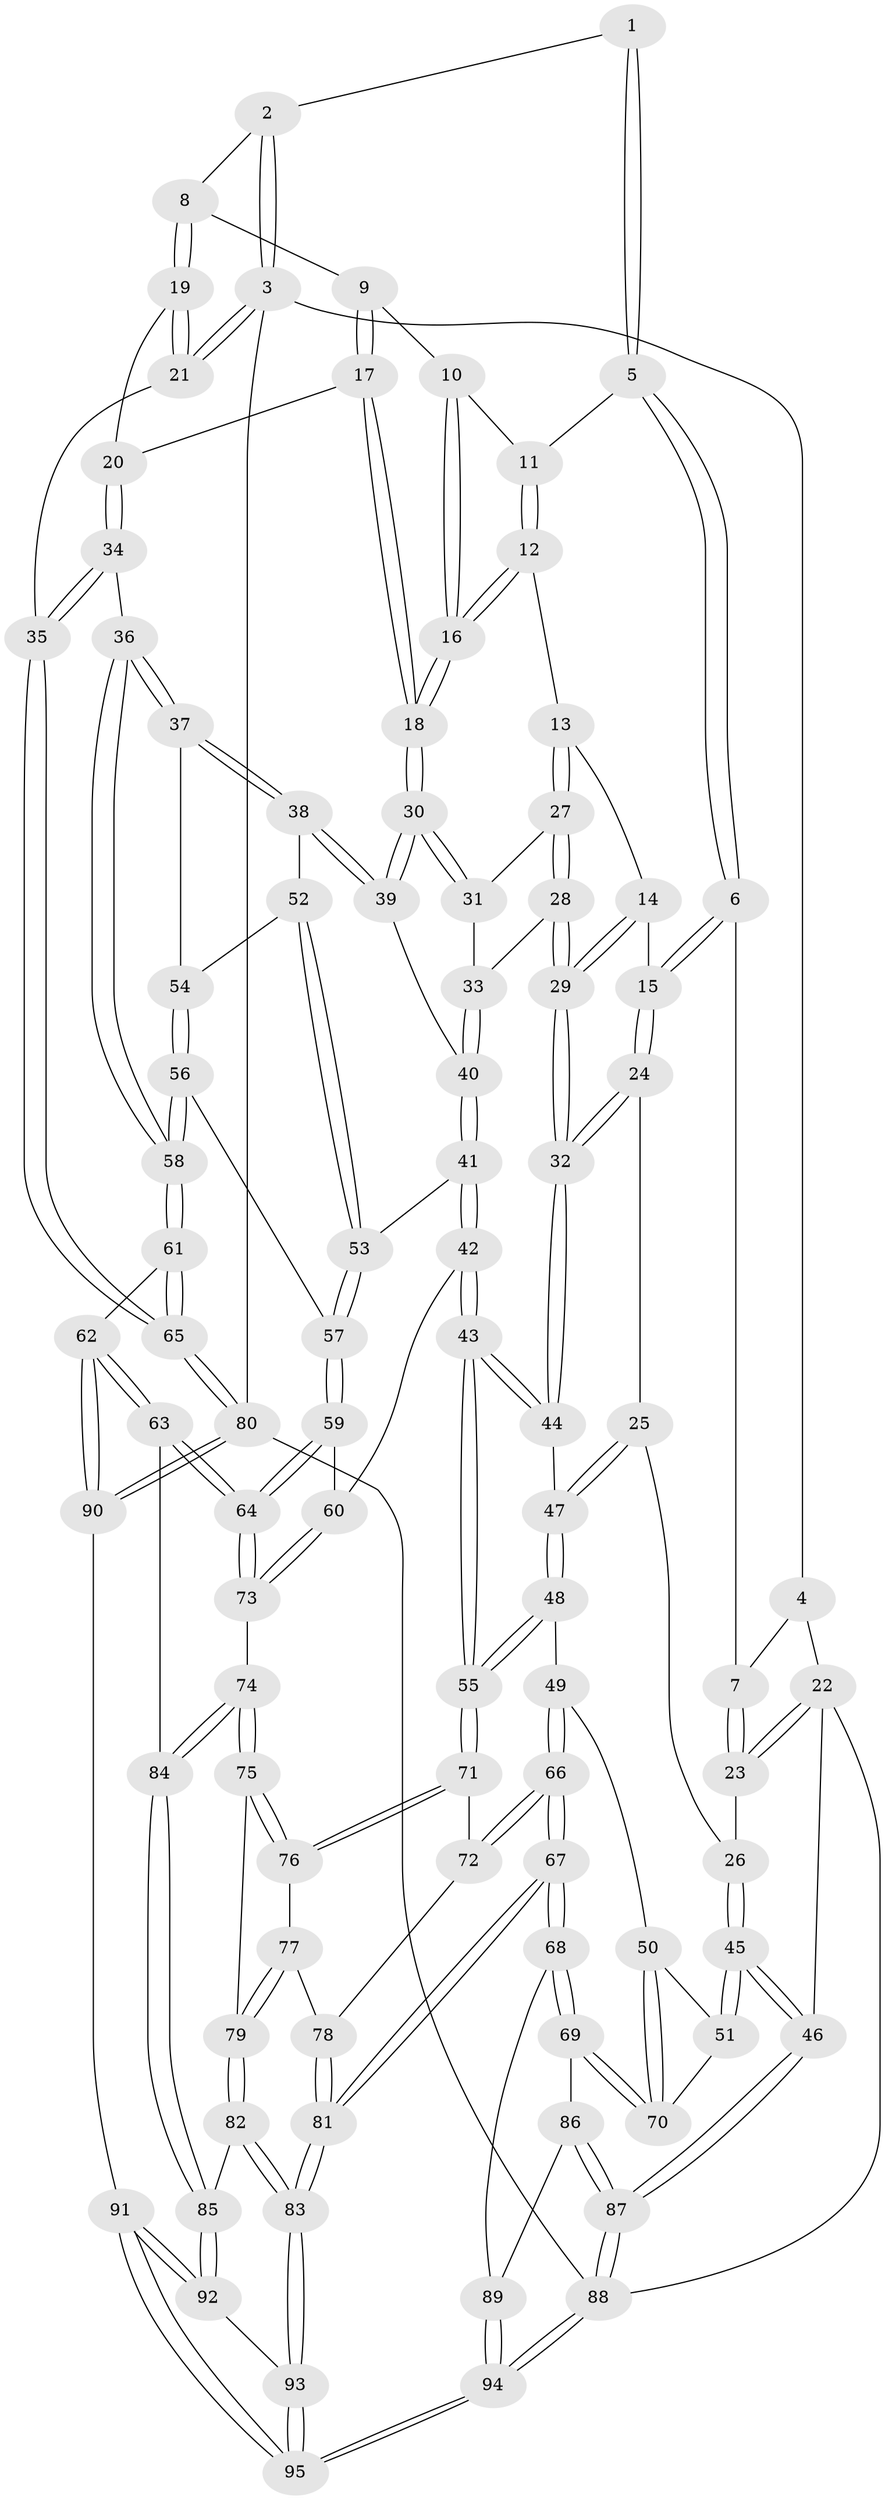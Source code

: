 // Generated by graph-tools (version 1.1) at 2025/51/03/09/25 03:51:05]
// undirected, 95 vertices, 234 edges
graph export_dot {
graph [start="1"]
  node [color=gray90,style=filled];
  1 [pos="+0.49519698691879177+0"];
  2 [pos="+0.8301004360232422+0"];
  3 [pos="+1+0"];
  4 [pos="+0.2164929123855132+0"];
  5 [pos="+0.49762114103802846+0"];
  6 [pos="+0.39452972733854386+0.14653972649481592"];
  7 [pos="+0.09990303446230954+0.1444637393903426"];
  8 [pos="+0.8829763001305202+0.13968174663087574"];
  9 [pos="+0.8253073877582536+0.15865557564538169"];
  10 [pos="+0.7264257209999818+0.15417225341156618"];
  11 [pos="+0.6163023299920495+0.11470262365126961"];
  12 [pos="+0.615760599339096+0.23603684890722598"];
  13 [pos="+0.6156256190930189+0.2362761407531511"];
  14 [pos="+0.5713074545328883+0.2571189064374889"];
  15 [pos="+0.3821660475880054+0.25268464784244327"];
  16 [pos="+0.7271174272234615+0.31313837187427146"];
  17 [pos="+0.7646424927875871+0.3356032851024767"];
  18 [pos="+0.74892878396855+0.34609778266737284"];
  19 [pos="+0.8885840824165565+0.1434402401711849"];
  20 [pos="+0.9170822664916146+0.3128339853868608"];
  21 [pos="+1+0.13467006574349977"];
  22 [pos="+0+0.1710240497729234"];
  23 [pos="+0.07417205942348869+0.1745891010208021"];
  24 [pos="+0.38042707760627503+0.26120133916126664"];
  25 [pos="+0.1695090825158365+0.34147918638988145"];
  26 [pos="+0.1611165015163442+0.33739523466247034"];
  27 [pos="+0.6018730738368516+0.32214126940827975"];
  28 [pos="+0.5742014131411949+0.3595652554523373"];
  29 [pos="+0.46280360671044785+0.3592744438077335"];
  30 [pos="+0.7464631359460894+0.35300051289094536"];
  31 [pos="+0.7004602594826723+0.3490687054507041"];
  32 [pos="+0.43798918659946917+0.3633000598139467"];
  33 [pos="+0.5936122848651304+0.38417161308229614"];
  34 [pos="+1+0.43522653499549113"];
  35 [pos="+1+0.4394392044067912"];
  36 [pos="+0.9561090618775229+0.4782045013405843"];
  37 [pos="+0.8433687122646094+0.46902344797345247"];
  38 [pos="+0.7834502280095911+0.44495813702095055"];
  39 [pos="+0.7461501119970402+0.3856460378400649"];
  40 [pos="+0.6265566090683489+0.4504110235016629"];
  41 [pos="+0.6115826140743595+0.49303903600917076"];
  42 [pos="+0.534514125631728+0.5310625479726389"];
  43 [pos="+0.4677253412490814+0.5263972555868148"];
  44 [pos="+0.43307931100496505+0.40612766491514196"];
  45 [pos="+0+0.5423843962867368"];
  46 [pos="+0+0.5434386988463916"];
  47 [pos="+0.22297425930408868+0.47177031566493416"];
  48 [pos="+0.22127059837860125+0.5149828612216336"];
  49 [pos="+0.21222603351986818+0.534764089739905"];
  50 [pos="+0.20017202770357218+0.539864188016361"];
  51 [pos="+0+0.5718284948487864"];
  52 [pos="+0.7413900475920059+0.5028999139462915"];
  53 [pos="+0.6951551146235044+0.5436920154918277"];
  54 [pos="+0.7967585334823217+0.568207510493999"];
  55 [pos="+0.45060360351740864+0.5489665458915979"];
  56 [pos="+0.7949145439276929+0.5841753328097342"];
  57 [pos="+0.6993123671814471+0.5622653547941194"];
  58 [pos="+0.8574403362137915+0.6902742701856246"];
  59 [pos="+0.6981722243583012+0.5680772357017432"];
  60 [pos="+0.5826813165683065+0.6028064004918035"];
  61 [pos="+0.8496537382230592+0.7691919273616603"];
  62 [pos="+0.779790773161873+0.7873248321287124"];
  63 [pos="+0.7214218980505855+0.762942216847949"];
  64 [pos="+0.6897544546138548+0.6854319696128911"];
  65 [pos="+1+0.9476428804872092"];
  66 [pos="+0.2758867490520509+0.6586058141236312"];
  67 [pos="+0.2566810120176873+0.8115492409270815"];
  68 [pos="+0.19177104339891593+0.8106944050827966"];
  69 [pos="+0.11921573064555335+0.7220755865037818"];
  70 [pos="+0.11517525782077995+0.715332801907239"];
  71 [pos="+0.4500687712047522+0.5507576742355251"];
  72 [pos="+0.40365081664336677+0.5981808051883679"];
  73 [pos="+0.5897770244315588+0.6175322946119669"];
  74 [pos="+0.5316067461942144+0.7039540005735141"];
  75 [pos="+0.4984475070573311+0.6820086734585216"];
  76 [pos="+0.48049330173646054+0.6467349048399101"];
  77 [pos="+0.41734537743688815+0.698316406365125"];
  78 [pos="+0.39729903854180765+0.6993144480978456"];
  79 [pos="+0.45855009835457156+0.7153590152429127"];
  80 [pos="+1+1"];
  81 [pos="+0.29418341904554657+0.8359596983658639"];
  82 [pos="+0.4131181688426808+0.8286335019897019"];
  83 [pos="+0.2964784061515983+0.8382546645731588"];
  84 [pos="+0.5839784459442907+0.7895057689212492"];
  85 [pos="+0.52463552603065+0.8457625627095552"];
  86 [pos="+0+0.782597067657138"];
  87 [pos="+0+0.7483920308883057"];
  88 [pos="+0+1"];
  89 [pos="+0.14370660275118236+0.8439012266714614"];
  90 [pos="+0.6573330219730407+1"];
  91 [pos="+0.6168547471402118+1"];
  92 [pos="+0.5733094504981813+1"];
  93 [pos="+0.29865702254049165+0.8544572554208688"];
  94 [pos="+0+1"];
  95 [pos="+0.2638527719193735+1"];
  1 -- 2;
  1 -- 5;
  1 -- 5;
  2 -- 3;
  2 -- 3;
  2 -- 8;
  3 -- 4;
  3 -- 21;
  3 -- 21;
  3 -- 80;
  4 -- 7;
  4 -- 22;
  5 -- 6;
  5 -- 6;
  5 -- 11;
  6 -- 7;
  6 -- 15;
  6 -- 15;
  7 -- 23;
  7 -- 23;
  8 -- 9;
  8 -- 19;
  8 -- 19;
  9 -- 10;
  9 -- 17;
  9 -- 17;
  10 -- 11;
  10 -- 16;
  10 -- 16;
  11 -- 12;
  11 -- 12;
  12 -- 13;
  12 -- 16;
  12 -- 16;
  13 -- 14;
  13 -- 27;
  13 -- 27;
  14 -- 15;
  14 -- 29;
  14 -- 29;
  15 -- 24;
  15 -- 24;
  16 -- 18;
  16 -- 18;
  17 -- 18;
  17 -- 18;
  17 -- 20;
  18 -- 30;
  18 -- 30;
  19 -- 20;
  19 -- 21;
  19 -- 21;
  20 -- 34;
  20 -- 34;
  21 -- 35;
  22 -- 23;
  22 -- 23;
  22 -- 46;
  22 -- 88;
  23 -- 26;
  24 -- 25;
  24 -- 32;
  24 -- 32;
  25 -- 26;
  25 -- 47;
  25 -- 47;
  26 -- 45;
  26 -- 45;
  27 -- 28;
  27 -- 28;
  27 -- 31;
  28 -- 29;
  28 -- 29;
  28 -- 33;
  29 -- 32;
  29 -- 32;
  30 -- 31;
  30 -- 31;
  30 -- 39;
  30 -- 39;
  31 -- 33;
  32 -- 44;
  32 -- 44;
  33 -- 40;
  33 -- 40;
  34 -- 35;
  34 -- 35;
  34 -- 36;
  35 -- 65;
  35 -- 65;
  36 -- 37;
  36 -- 37;
  36 -- 58;
  36 -- 58;
  37 -- 38;
  37 -- 38;
  37 -- 54;
  38 -- 39;
  38 -- 39;
  38 -- 52;
  39 -- 40;
  40 -- 41;
  40 -- 41;
  41 -- 42;
  41 -- 42;
  41 -- 53;
  42 -- 43;
  42 -- 43;
  42 -- 60;
  43 -- 44;
  43 -- 44;
  43 -- 55;
  43 -- 55;
  44 -- 47;
  45 -- 46;
  45 -- 46;
  45 -- 51;
  45 -- 51;
  46 -- 87;
  46 -- 87;
  47 -- 48;
  47 -- 48;
  48 -- 49;
  48 -- 55;
  48 -- 55;
  49 -- 50;
  49 -- 66;
  49 -- 66;
  50 -- 51;
  50 -- 70;
  50 -- 70;
  51 -- 70;
  52 -- 53;
  52 -- 53;
  52 -- 54;
  53 -- 57;
  53 -- 57;
  54 -- 56;
  54 -- 56;
  55 -- 71;
  55 -- 71;
  56 -- 57;
  56 -- 58;
  56 -- 58;
  57 -- 59;
  57 -- 59;
  58 -- 61;
  58 -- 61;
  59 -- 60;
  59 -- 64;
  59 -- 64;
  60 -- 73;
  60 -- 73;
  61 -- 62;
  61 -- 65;
  61 -- 65;
  62 -- 63;
  62 -- 63;
  62 -- 90;
  62 -- 90;
  63 -- 64;
  63 -- 64;
  63 -- 84;
  64 -- 73;
  64 -- 73;
  65 -- 80;
  65 -- 80;
  66 -- 67;
  66 -- 67;
  66 -- 72;
  66 -- 72;
  67 -- 68;
  67 -- 68;
  67 -- 81;
  67 -- 81;
  68 -- 69;
  68 -- 69;
  68 -- 89;
  69 -- 70;
  69 -- 70;
  69 -- 86;
  71 -- 72;
  71 -- 76;
  71 -- 76;
  72 -- 78;
  73 -- 74;
  74 -- 75;
  74 -- 75;
  74 -- 84;
  74 -- 84;
  75 -- 76;
  75 -- 76;
  75 -- 79;
  76 -- 77;
  77 -- 78;
  77 -- 79;
  77 -- 79;
  78 -- 81;
  78 -- 81;
  79 -- 82;
  79 -- 82;
  80 -- 90;
  80 -- 90;
  80 -- 88;
  81 -- 83;
  81 -- 83;
  82 -- 83;
  82 -- 83;
  82 -- 85;
  83 -- 93;
  83 -- 93;
  84 -- 85;
  84 -- 85;
  85 -- 92;
  85 -- 92;
  86 -- 87;
  86 -- 87;
  86 -- 89;
  87 -- 88;
  87 -- 88;
  88 -- 94;
  88 -- 94;
  89 -- 94;
  89 -- 94;
  90 -- 91;
  91 -- 92;
  91 -- 92;
  91 -- 95;
  91 -- 95;
  92 -- 93;
  93 -- 95;
  93 -- 95;
  94 -- 95;
  94 -- 95;
}
